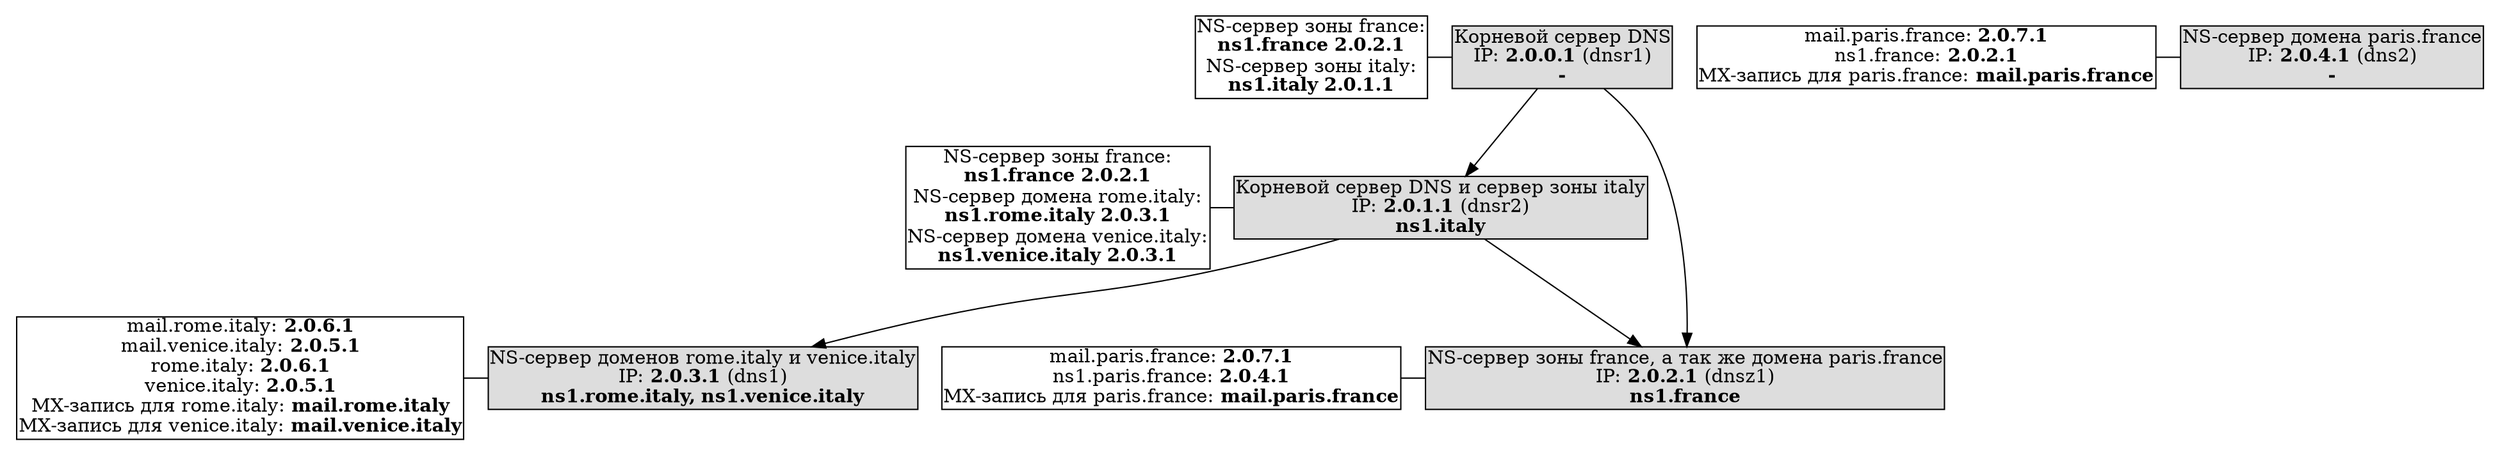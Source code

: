 digraph G {
        margin=0;
        node [margin=0];
        
subgraph cluster_0 {
color=none;
rank=same;
_2_0_3_1 [shape="none", label=<
<TABLE BGCOLOR="#DDDDDD" CELLPADDING="0" CELLSPACING="0" CELLBORDER="0">
<TR><TD>NS-сервер доменов rome.italy и venice.italy</TD></TR>
<TR><TD>IP: <B>2.0.3.1</B> (dns1)</TD></TR>
<TR><TD><B>ns1.rome.italy, ns1.venice.italy</B></TD></TR>
</TABLE>>];
_2_0_3_1_records [shape="none", label=<
<TABLE BGCOLOR="#FFFFFF" CELLPADDING="0" CELLSPACING="0" CELLBORDER="0">
<TR><TD>mail.rome.italy: <B>2.0.6.1</B></TD></TR>
<TR><TD>mail.venice.italy: <B>2.0.5.1</B></TD></TR>
<TR><TD>rome.italy: <B>2.0.6.1</B></TD></TR>
<TR><TD>venice.italy: <B>2.0.5.1</B></TD></TR>
<TR><TD>MX-запись для rome.italy: <B>mail.rome.italy</B></TD></TR>
<TR><TD>MX-запись для venice.italy: <B>mail.venice.italy</B></TD></TR>
</TABLE>>];
_2_0_3_1 -> _2_0_3_1_records [constraint=False, dir=none];
}
subgraph cluster_1 {
color=none;
rank=same;
_2_0_1_1 [shape="none", label=<
<TABLE BGCOLOR="#DDDDDD" CELLPADDING="0" CELLSPACING="0" CELLBORDER="0">
<TR><TD>Корневой сервер DNS и сервер зоны italy</TD></TR>
<TR><TD>IP: <B>2.0.1.1</B> (dnsr2)</TD></TR>
<TR><TD><B>ns1.italy</B></TD></TR>
</TABLE>>];
_2_0_1_1_records [shape="none", label=<
<TABLE BGCOLOR="#FFFFFF" CELLPADDING="0" CELLSPACING="0" CELLBORDER="0">
<TR><TD>NS-сервер зоны france:</TD></TR><TR><TD><B>ns1.france 2.0.2.1</B></TD></TR>
<TR><TD>NS-сервер домена rome.italy:</TD></TR><TR><TD><B>ns1.rome.italy 2.0.3.1</B></TD></TR>
<TR><TD>NS-сервер домена venice.italy:</TD></TR><TR><TD><B>ns1.venice.italy 2.0.3.1</B></TD></TR>
</TABLE>>];
_2_0_1_1 -> _2_0_1_1_records [constraint=False, dir=none];
}
subgraph cluster_2 {
color=none;
rank=same;
_2_0_0_1 [shape="none", label=<
<TABLE BGCOLOR="#DDDDDD" CELLPADDING="0" CELLSPACING="0" CELLBORDER="0">
<TR><TD>Корневой сервер DNS</TD></TR>
<TR><TD>IP: <B>2.0.0.1</B> (dnsr1)</TD></TR>
<TR><TD><B>-</B></TD></TR>
</TABLE>>];
_2_0_0_1_records [shape="none", label=<
<TABLE BGCOLOR="#FFFFFF" CELLPADDING="0" CELLSPACING="0" CELLBORDER="0">
<TR><TD>NS-сервер зоны france:</TD></TR><TR><TD><B>ns1.france 2.0.2.1</B></TD></TR>
<TR><TD>NS-сервер зоны italy:</TD></TR><TR><TD><B>ns1.italy 2.0.1.1</B></TD></TR>
</TABLE>>];
_2_0_0_1 -> _2_0_0_1_records [constraint=False, dir=none];
}
subgraph cluster_3 {
color=none;
rank=same;
_2_0_4_1 [shape="none", label=<
<TABLE BGCOLOR="#DDDDDD" CELLPADDING="0" CELLSPACING="0" CELLBORDER="0">
<TR><TD>NS-сервер домена paris.france</TD></TR>
<TR><TD>IP: <B>2.0.4.1</B> (dns2)</TD></TR>
<TR><TD><B>-</B></TD></TR>
</TABLE>>];
_2_0_4_1_records [shape="none", label=<
<TABLE BGCOLOR="#FFFFFF" CELLPADDING="0" CELLSPACING="0" CELLBORDER="0">
<TR><TD>mail.paris.france: <B>2.0.7.1</B></TD></TR>
<TR><TD>ns1.france: <B>2.0.2.1</B></TD></TR>
<TR><TD>MX-запись для paris.france: <B>mail.paris.france</B></TD></TR>
</TABLE>>];
_2_0_4_1 -> _2_0_4_1_records [constraint=False, dir=none];
}
subgraph cluster_4 {
color=none;
rank=same;
_2_0_2_1 [shape="none", label=<
<TABLE BGCOLOR="#DDDDDD" CELLPADDING="0" CELLSPACING="0" CELLBORDER="0">
<TR><TD>NS-сервер зоны france, а так же домена paris.france</TD></TR>
<TR><TD>IP: <B>2.0.2.1</B> (dnsz1)</TD></TR>
<TR><TD><B>ns1.france</B></TD></TR>
</TABLE>>];
_2_0_2_1_records [shape="none", label=<
<TABLE BGCOLOR="#FFFFFF" CELLPADDING="0" CELLSPACING="0" CELLBORDER="0">
<TR><TD>mail.paris.france: <B>2.0.7.1</B></TD></TR>
<TR><TD>ns1.paris.france: <B>2.0.4.1</B></TD></TR>
<TR><TD>MX-запись для paris.france: <B>mail.paris.france</B></TD></TR>
</TABLE>>];
_2_0_2_1 -> _2_0_2_1_records [constraint=False, dir=none];
}
_2_0_0_1 -> _2_0_1_1;
_2_0_0_1 -> _2_0_2_1;
_2_0_1_1 -> _2_0_3_1;
_2_0_1_1 -> _2_0_2_1;
}

